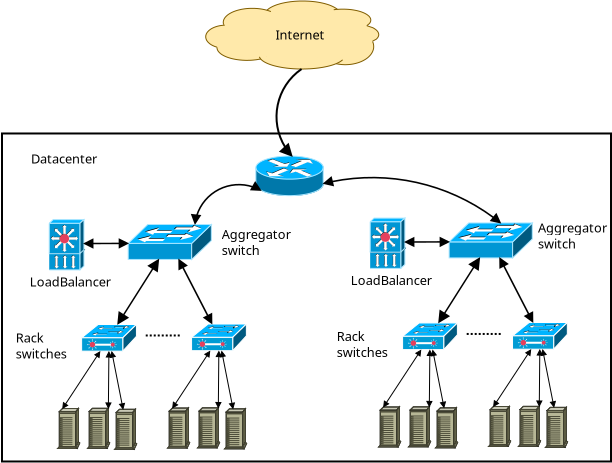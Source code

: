 <?xml version="1.0" encoding="UTF-8"?>
<dia:diagram xmlns:dia="http://www.lysator.liu.se/~alla/dia/">
  <dia:layer name="Background" visible="true" active="true">
    <dia:group>
      <dia:object type="Flowchart - Box" version="0" id="O0">
        <dia:attribute name="obj_pos">
          <dia:point val="11.113,4.123"/>
        </dia:attribute>
        <dia:attribute name="obj_bb">
          <dia:rectangle val="11.063,4.073;41.613,20.573"/>
        </dia:attribute>
        <dia:attribute name="elem_corner">
          <dia:point val="11.113,4.123"/>
        </dia:attribute>
        <dia:attribute name="elem_width">
          <dia:real val="30.45"/>
        </dia:attribute>
        <dia:attribute name="elem_height">
          <dia:real val="16.4"/>
        </dia:attribute>
        <dia:attribute name="show_background">
          <dia:boolean val="true"/>
        </dia:attribute>
        <dia:attribute name="padding">
          <dia:real val="0.5"/>
        </dia:attribute>
        <dia:attribute name="text">
          <dia:composite type="text">
            <dia:attribute name="string">
              <dia:string>##</dia:string>
            </dia:attribute>
            <dia:attribute name="font">
              <dia:font family="sans" style="0" name="Helvetica"/>
            </dia:attribute>
            <dia:attribute name="height">
              <dia:real val="0.8"/>
            </dia:attribute>
            <dia:attribute name="pos">
              <dia:point val="26.338,12.518"/>
            </dia:attribute>
            <dia:attribute name="color">
              <dia:color val="#000000"/>
            </dia:attribute>
            <dia:attribute name="alignment">
              <dia:enum val="1"/>
            </dia:attribute>
          </dia:composite>
        </dia:attribute>
      </dia:object>
      <dia:object type="Cisco - Router" version="1" id="O1">
        <dia:attribute name="obj_pos">
          <dia:point val="23.806,5.25"/>
        </dia:attribute>
        <dia:attribute name="obj_bb">
          <dia:rectangle val="23.806,5.25;27.194,7.25"/>
        </dia:attribute>
        <dia:attribute name="meta">
          <dia:composite type="dict"/>
        </dia:attribute>
        <dia:attribute name="elem_corner">
          <dia:point val="23.806,5.25"/>
        </dia:attribute>
        <dia:attribute name="elem_width">
          <dia:real val="3.387"/>
        </dia:attribute>
        <dia:attribute name="elem_height">
          <dia:real val="2"/>
        </dia:attribute>
        <dia:attribute name="line_width">
          <dia:real val="0.1"/>
        </dia:attribute>
        <dia:attribute name="line_colour">
          <dia:color val="#000000"/>
        </dia:attribute>
        <dia:attribute name="fill_colour">
          <dia:color val="#ffffff"/>
        </dia:attribute>
        <dia:attribute name="show_background">
          <dia:boolean val="true"/>
        </dia:attribute>
        <dia:attribute name="line_style">
          <dia:enum val="0"/>
          <dia:real val="1"/>
        </dia:attribute>
        <dia:attribute name="flip_horizontal">
          <dia:boolean val="false"/>
        </dia:attribute>
        <dia:attribute name="flip_vertical">
          <dia:boolean val="false"/>
        </dia:attribute>
        <dia:attribute name="subscale">
          <dia:real val="1"/>
        </dia:attribute>
      </dia:object>
      <dia:group>
        <dia:object type="Cisco - VIP" version="1" id="O2">
          <dia:attribute name="obj_pos">
            <dia:point val="13.475,8.43"/>
          </dia:attribute>
          <dia:attribute name="obj_bb">
            <dia:rectangle val="13.473,8.429;15.211,10.944"/>
          </dia:attribute>
          <dia:attribute name="meta">
            <dia:composite type="dict"/>
          </dia:attribute>
          <dia:attribute name="elem_corner">
            <dia:point val="13.475,8.43"/>
          </dia:attribute>
          <dia:attribute name="elem_width">
            <dia:real val="1.735"/>
          </dia:attribute>
          <dia:attribute name="elem_height">
            <dia:real val="2.514"/>
          </dia:attribute>
          <dia:attribute name="line_width">
            <dia:real val="0.1"/>
          </dia:attribute>
          <dia:attribute name="line_colour">
            <dia:color val="#000000"/>
          </dia:attribute>
          <dia:attribute name="fill_colour">
            <dia:color val="#ffffff"/>
          </dia:attribute>
          <dia:attribute name="show_background">
            <dia:boolean val="true"/>
          </dia:attribute>
          <dia:attribute name="line_style">
            <dia:enum val="0"/>
            <dia:real val="1"/>
          </dia:attribute>
          <dia:attribute name="flip_horizontal">
            <dia:boolean val="false"/>
          </dia:attribute>
          <dia:attribute name="flip_vertical">
            <dia:boolean val="false"/>
          </dia:attribute>
          <dia:attribute name="subscale">
            <dia:real val="1"/>
          </dia:attribute>
        </dia:object>
        <dia:object type="Cisco - Workgroup switch" version="1" id="O3">
          <dia:attribute name="obj_pos">
            <dia:point val="17.422,8.673"/>
          </dia:attribute>
          <dia:attribute name="obj_bb">
            <dia:rectangle val="17.42,8.672;21.581,10.422"/>
          </dia:attribute>
          <dia:attribute name="meta">
            <dia:composite type="dict"/>
          </dia:attribute>
          <dia:attribute name="elem_corner">
            <dia:point val="17.422,8.673"/>
          </dia:attribute>
          <dia:attribute name="elem_width">
            <dia:real val="4.158"/>
          </dia:attribute>
          <dia:attribute name="elem_height">
            <dia:real val="1.748"/>
          </dia:attribute>
          <dia:attribute name="line_width">
            <dia:real val="0.1"/>
          </dia:attribute>
          <dia:attribute name="line_colour">
            <dia:color val="#000000"/>
          </dia:attribute>
          <dia:attribute name="fill_colour">
            <dia:color val="#ffffff"/>
          </dia:attribute>
          <dia:attribute name="show_background">
            <dia:boolean val="true"/>
          </dia:attribute>
          <dia:attribute name="line_style">
            <dia:enum val="0"/>
            <dia:real val="1"/>
          </dia:attribute>
          <dia:attribute name="flip_horizontal">
            <dia:boolean val="false"/>
          </dia:attribute>
          <dia:attribute name="flip_vertical">
            <dia:boolean val="false"/>
          </dia:attribute>
          <dia:attribute name="subscale">
            <dia:real val="1"/>
          </dia:attribute>
        </dia:object>
        <dia:object type="Cisco - Layer 2 Remote Switch" version="1" id="O4">
          <dia:attribute name="obj_pos">
            <dia:point val="15.094,13.673"/>
          </dia:attribute>
          <dia:attribute name="obj_bb">
            <dia:rectangle val="15.037,13.626;17.884,15.057"/>
          </dia:attribute>
          <dia:attribute name="meta">
            <dia:composite type="dict"/>
          </dia:attribute>
          <dia:attribute name="elem_corner">
            <dia:point val="15.094,13.673"/>
          </dia:attribute>
          <dia:attribute name="elem_width">
            <dia:real val="2.741"/>
          </dia:attribute>
          <dia:attribute name="elem_height">
            <dia:real val="1.333"/>
          </dia:attribute>
          <dia:attribute name="line_width">
            <dia:real val="0.1"/>
          </dia:attribute>
          <dia:attribute name="line_colour">
            <dia:color val="#000000"/>
          </dia:attribute>
          <dia:attribute name="fill_colour">
            <dia:color val="#ffffff"/>
          </dia:attribute>
          <dia:attribute name="show_background">
            <dia:boolean val="true"/>
          </dia:attribute>
          <dia:attribute name="line_style">
            <dia:enum val="0"/>
            <dia:real val="1"/>
          </dia:attribute>
          <dia:attribute name="flip_horizontal">
            <dia:boolean val="false"/>
          </dia:attribute>
          <dia:attribute name="flip_vertical">
            <dia:boolean val="false"/>
          </dia:attribute>
          <dia:attribute name="subscale">
            <dia:real val="1"/>
          </dia:attribute>
        </dia:object>
        <dia:object type="Standard - Line" version="0" id="O5">
          <dia:attribute name="obj_pos">
            <dia:point val="15.207,9.626"/>
          </dia:attribute>
          <dia:attribute name="obj_bb">
            <dia:rectangle val="15.161,9.359;17.468,9.885"/>
          </dia:attribute>
          <dia:attribute name="conn_endpoints">
            <dia:point val="15.207,9.626"/>
            <dia:point val="17.422,9.619"/>
          </dia:attribute>
          <dia:attribute name="numcp">
            <dia:int val="1"/>
          </dia:attribute>
          <dia:attribute name="line_width">
            <dia:real val="0.075"/>
          </dia:attribute>
          <dia:attribute name="start_arrow">
            <dia:enum val="3"/>
          </dia:attribute>
          <dia:attribute name="start_arrow_length">
            <dia:real val="0.4"/>
          </dia:attribute>
          <dia:attribute name="start_arrow_width">
            <dia:real val="0.4"/>
          </dia:attribute>
          <dia:attribute name="end_arrow">
            <dia:enum val="3"/>
          </dia:attribute>
          <dia:attribute name="end_arrow_length">
            <dia:real val="0.4"/>
          </dia:attribute>
          <dia:attribute name="end_arrow_width">
            <dia:real val="0.4"/>
          </dia:attribute>
          <dia:connections>
            <dia:connection handle="0" to="O2" connection="9"/>
            <dia:connection handle="1" to="O3" connection="6"/>
          </dia:connections>
        </dia:object>
        <dia:object type="Standard - Line" version="0" id="O6">
          <dia:attribute name="obj_pos">
            <dia:point val="18.3,14.223"/>
          </dia:attribute>
          <dia:attribute name="obj_bb">
            <dia:rectangle val="18.25,14.173;20.05,14.273"/>
          </dia:attribute>
          <dia:attribute name="conn_endpoints">
            <dia:point val="18.3,14.223"/>
            <dia:point val="20,14.223"/>
          </dia:attribute>
          <dia:attribute name="numcp">
            <dia:int val="1"/>
          </dia:attribute>
          <dia:attribute name="line_style">
            <dia:enum val="4"/>
          </dia:attribute>
        </dia:object>
        <dia:object type="Standard - Line" version="0" id="O7">
          <dia:attribute name="obj_pos">
            <dia:point val="16.899,13.653"/>
          </dia:attribute>
          <dia:attribute name="obj_bb">
            <dia:rectangle val="16.847,10.368;18.999,13.705"/>
          </dia:attribute>
          <dia:attribute name="conn_endpoints">
            <dia:point val="16.899,13.653"/>
            <dia:point val="18.947,10.42"/>
          </dia:attribute>
          <dia:attribute name="numcp">
            <dia:int val="1"/>
          </dia:attribute>
          <dia:attribute name="line_width">
            <dia:real val="0.075"/>
          </dia:attribute>
          <dia:attribute name="start_arrow">
            <dia:enum val="3"/>
          </dia:attribute>
          <dia:attribute name="start_arrow_length">
            <dia:real val="0.5"/>
          </dia:attribute>
          <dia:attribute name="start_arrow_width">
            <dia:real val="0.5"/>
          </dia:attribute>
          <dia:attribute name="end_arrow">
            <dia:enum val="3"/>
          </dia:attribute>
          <dia:attribute name="end_arrow_length">
            <dia:real val="0.5"/>
          </dia:attribute>
          <dia:attribute name="end_arrow_width">
            <dia:real val="0.5"/>
          </dia:attribute>
          <dia:connections>
            <dia:connection handle="0" to="O4" connection="10"/>
            <dia:connection handle="1" to="O3" connection="10"/>
          </dia:connections>
        </dia:object>
        <dia:object type="Standard - Text" version="1" id="O8">
          <dia:attribute name="obj_pos">
            <dia:point val="12.5,11.773"/>
          </dia:attribute>
          <dia:attribute name="obj_bb">
            <dia:rectangle val="12.5,11.178;16.858,11.923"/>
          </dia:attribute>
          <dia:attribute name="text">
            <dia:composite type="text">
              <dia:attribute name="string">
                <dia:string>#LoadBalancer#</dia:string>
              </dia:attribute>
              <dia:attribute name="font">
                <dia:font family="sans" style="0" name="Helvetica"/>
              </dia:attribute>
              <dia:attribute name="height">
                <dia:real val="0.8"/>
              </dia:attribute>
              <dia:attribute name="pos">
                <dia:point val="12.5,11.773"/>
              </dia:attribute>
              <dia:attribute name="color">
                <dia:color val="#000000"/>
              </dia:attribute>
              <dia:attribute name="alignment">
                <dia:enum val="0"/>
              </dia:attribute>
            </dia:composite>
          </dia:attribute>
          <dia:attribute name="valign">
            <dia:enum val="3"/>
          </dia:attribute>
        </dia:object>
        <dia:object type="Standard - Text" version="1" id="O9">
          <dia:attribute name="obj_pos">
            <dia:point val="11.8,14.573"/>
          </dia:attribute>
          <dia:attribute name="obj_bb">
            <dia:rectangle val="11.8,13.978;14.568,15.523"/>
          </dia:attribute>
          <dia:attribute name="text">
            <dia:composite type="text">
              <dia:attribute name="string">
                <dia:string>#Rack 
switches#</dia:string>
              </dia:attribute>
              <dia:attribute name="font">
                <dia:font family="sans" style="0" name="Helvetica"/>
              </dia:attribute>
              <dia:attribute name="height">
                <dia:real val="0.8"/>
              </dia:attribute>
              <dia:attribute name="pos">
                <dia:point val="11.8,14.573"/>
              </dia:attribute>
              <dia:attribute name="color">
                <dia:color val="#000000"/>
              </dia:attribute>
              <dia:attribute name="alignment">
                <dia:enum val="0"/>
              </dia:attribute>
            </dia:composite>
          </dia:attribute>
          <dia:attribute name="valign">
            <dia:enum val="3"/>
          </dia:attribute>
        </dia:object>
        <dia:object type="Cisco - IBM Tower" version="1" id="O10">
          <dia:attribute name="obj_pos">
            <dia:point val="13.9,17.873"/>
          </dia:attribute>
          <dia:attribute name="obj_bb">
            <dia:rectangle val="13.888,17.111;15.82,20.873"/>
          </dia:attribute>
          <dia:attribute name="meta">
            <dia:composite type="dict"/>
          </dia:attribute>
          <dia:attribute name="elem_corner">
            <dia:point val="13.9,17.873"/>
          </dia:attribute>
          <dia:attribute name="elem_width">
            <dia:real val="1.1"/>
          </dia:attribute>
          <dia:attribute name="elem_height">
            <dia:real val="2"/>
          </dia:attribute>
          <dia:attribute name="line_width">
            <dia:real val="0.1"/>
          </dia:attribute>
          <dia:attribute name="line_colour">
            <dia:color val="#000000"/>
          </dia:attribute>
          <dia:attribute name="fill_colour">
            <dia:color val="#ffffff"/>
          </dia:attribute>
          <dia:attribute name="show_background">
            <dia:boolean val="true"/>
          </dia:attribute>
          <dia:attribute name="line_style">
            <dia:enum val="0"/>
            <dia:real val="1"/>
          </dia:attribute>
          <dia:attribute name="flip_horizontal">
            <dia:boolean val="false"/>
          </dia:attribute>
          <dia:attribute name="flip_vertical">
            <dia:boolean val="false"/>
          </dia:attribute>
          <dia:attribute name="subscale">
            <dia:real val="1"/>
          </dia:attribute>
        </dia:object>
        <dia:object type="Cisco - IBM Tower" version="1" id="O11">
          <dia:attribute name="obj_pos">
            <dia:point val="15.397,17.864"/>
          </dia:attribute>
          <dia:attribute name="obj_bb">
            <dia:rectangle val="15.385,17.103;17.317,20.864"/>
          </dia:attribute>
          <dia:attribute name="meta">
            <dia:composite type="dict"/>
          </dia:attribute>
          <dia:attribute name="elem_corner">
            <dia:point val="15.397,17.864"/>
          </dia:attribute>
          <dia:attribute name="elem_width">
            <dia:real val="1.1"/>
          </dia:attribute>
          <dia:attribute name="elem_height">
            <dia:real val="2"/>
          </dia:attribute>
          <dia:attribute name="line_width">
            <dia:real val="0.1"/>
          </dia:attribute>
          <dia:attribute name="line_colour">
            <dia:color val="#000000"/>
          </dia:attribute>
          <dia:attribute name="fill_colour">
            <dia:color val="#ffffff"/>
          </dia:attribute>
          <dia:attribute name="show_background">
            <dia:boolean val="true"/>
          </dia:attribute>
          <dia:attribute name="line_style">
            <dia:enum val="0"/>
            <dia:real val="1"/>
          </dia:attribute>
          <dia:attribute name="flip_horizontal">
            <dia:boolean val="false"/>
          </dia:attribute>
          <dia:attribute name="flip_vertical">
            <dia:boolean val="false"/>
          </dia:attribute>
          <dia:attribute name="subscale">
            <dia:real val="1"/>
          </dia:attribute>
        </dia:object>
        <dia:object type="Cisco - IBM Tower" version="1" id="O12">
          <dia:attribute name="obj_pos">
            <dia:point val="16.747,17.915"/>
          </dia:attribute>
          <dia:attribute name="obj_bb">
            <dia:rectangle val="16.735,17.153;18.668,20.915"/>
          </dia:attribute>
          <dia:attribute name="meta">
            <dia:composite type="dict"/>
          </dia:attribute>
          <dia:attribute name="elem_corner">
            <dia:point val="16.747,17.915"/>
          </dia:attribute>
          <dia:attribute name="elem_width">
            <dia:real val="1.1"/>
          </dia:attribute>
          <dia:attribute name="elem_height">
            <dia:real val="2"/>
          </dia:attribute>
          <dia:attribute name="line_width">
            <dia:real val="0.1"/>
          </dia:attribute>
          <dia:attribute name="line_colour">
            <dia:color val="#000000"/>
          </dia:attribute>
          <dia:attribute name="fill_colour">
            <dia:color val="#ffffff"/>
          </dia:attribute>
          <dia:attribute name="show_background">
            <dia:boolean val="true"/>
          </dia:attribute>
          <dia:attribute name="line_style">
            <dia:enum val="0"/>
            <dia:real val="1"/>
          </dia:attribute>
          <dia:attribute name="flip_horizontal">
            <dia:boolean val="false"/>
          </dia:attribute>
          <dia:attribute name="flip_vertical">
            <dia:boolean val="false"/>
          </dia:attribute>
          <dia:attribute name="subscale">
            <dia:real val="1"/>
          </dia:attribute>
        </dia:object>
        <dia:object type="Standard - Line" version="0" id="O13">
          <dia:attribute name="obj_pos">
            <dia:point val="14.139,17.879"/>
          </dia:attribute>
          <dia:attribute name="obj_bb">
            <dia:rectangle val="14.104,14.991;16.048,17.913"/>
          </dia:attribute>
          <dia:attribute name="conn_endpoints">
            <dia:point val="14.139,17.879"/>
            <dia:point val="16.013,15.026"/>
          </dia:attribute>
          <dia:attribute name="numcp">
            <dia:int val="1"/>
          </dia:attribute>
          <dia:attribute name="line_width">
            <dia:real val="0.05"/>
          </dia:attribute>
          <dia:attribute name="start_arrow">
            <dia:enum val="3"/>
          </dia:attribute>
          <dia:attribute name="start_arrow_length">
            <dia:real val="0.25"/>
          </dia:attribute>
          <dia:attribute name="start_arrow_width">
            <dia:real val="0.25"/>
          </dia:attribute>
          <dia:attribute name="end_arrow">
            <dia:enum val="3"/>
          </dia:attribute>
          <dia:attribute name="end_arrow_length">
            <dia:real val="0.25"/>
          </dia:attribute>
          <dia:attribute name="end_arrow_width">
            <dia:real val="0.25"/>
          </dia:attribute>
          <dia:connections>
            <dia:connection handle="0" to="O10" connection="0"/>
            <dia:connection handle="1" to="O4" connection="10"/>
          </dia:connections>
        </dia:object>
        <dia:object type="Standard - Line" version="0" id="O14">
          <dia:attribute name="obj_pos">
            <dia:point val="16.458,15.026"/>
          </dia:attribute>
          <dia:attribute name="obj_bb">
            <dia:rectangle val="16.269,14.995;16.621,17.901"/>
          </dia:attribute>
          <dia:attribute name="conn_endpoints">
            <dia:point val="16.458,15.026"/>
            <dia:point val="16.432,17.87"/>
          </dia:attribute>
          <dia:attribute name="numcp">
            <dia:int val="1"/>
          </dia:attribute>
          <dia:attribute name="line_width">
            <dia:real val="0.05"/>
          </dia:attribute>
          <dia:attribute name="start_arrow">
            <dia:enum val="3"/>
          </dia:attribute>
          <dia:attribute name="start_arrow_length">
            <dia:real val="0.25"/>
          </dia:attribute>
          <dia:attribute name="start_arrow_width">
            <dia:real val="0.25"/>
          </dia:attribute>
          <dia:attribute name="end_arrow">
            <dia:enum val="3"/>
          </dia:attribute>
          <dia:attribute name="end_arrow_length">
            <dia:real val="0.25"/>
          </dia:attribute>
          <dia:attribute name="end_arrow_width">
            <dia:real val="0.25"/>
          </dia:attribute>
          <dia:connections>
            <dia:connection handle="0" to="O4" connection="10"/>
            <dia:connection handle="1" to="O11" connection="2"/>
          </dia:connections>
        </dia:object>
        <dia:object type="Standard - Line" version="0" id="O15">
          <dia:attribute name="obj_pos">
            <dia:point val="16.599,15.026"/>
          </dia:attribute>
          <dia:attribute name="obj_bb">
            <dia:rectangle val="16.495,14.996;17.271,17.94"/>
          </dia:attribute>
          <dia:attribute name="conn_endpoints">
            <dia:point val="16.599,15.026"/>
            <dia:point val="17.167,17.909"/>
          </dia:attribute>
          <dia:attribute name="numcp">
            <dia:int val="1"/>
          </dia:attribute>
          <dia:attribute name="line_width">
            <dia:real val="0.05"/>
          </dia:attribute>
          <dia:attribute name="start_arrow">
            <dia:enum val="3"/>
          </dia:attribute>
          <dia:attribute name="start_arrow_length">
            <dia:real val="0.25"/>
          </dia:attribute>
          <dia:attribute name="start_arrow_width">
            <dia:real val="0.25"/>
          </dia:attribute>
          <dia:attribute name="end_arrow">
            <dia:enum val="3"/>
          </dia:attribute>
          <dia:attribute name="end_arrow_length">
            <dia:real val="0.25"/>
          </dia:attribute>
          <dia:attribute name="end_arrow_width">
            <dia:real val="0.25"/>
          </dia:attribute>
          <dia:connections>
            <dia:connection handle="0" to="O4" connection="10"/>
            <dia:connection handle="1" to="O12" connection="7"/>
          </dia:connections>
        </dia:object>
        <dia:object type="Cisco - Layer 2 Remote Switch" version="1" id="O16">
          <dia:attribute name="obj_pos">
            <dia:point val="20.591,13.65"/>
          </dia:attribute>
          <dia:attribute name="obj_bb">
            <dia:rectangle val="20.535,13.603;23.381,15.035"/>
          </dia:attribute>
          <dia:attribute name="meta">
            <dia:composite type="dict"/>
          </dia:attribute>
          <dia:attribute name="elem_corner">
            <dia:point val="20.591,13.65"/>
          </dia:attribute>
          <dia:attribute name="elem_width">
            <dia:real val="2.741"/>
          </dia:attribute>
          <dia:attribute name="elem_height">
            <dia:real val="1.333"/>
          </dia:attribute>
          <dia:attribute name="line_width">
            <dia:real val="0.1"/>
          </dia:attribute>
          <dia:attribute name="line_colour">
            <dia:color val="#000000"/>
          </dia:attribute>
          <dia:attribute name="fill_colour">
            <dia:color val="#ffffff"/>
          </dia:attribute>
          <dia:attribute name="show_background">
            <dia:boolean val="true"/>
          </dia:attribute>
          <dia:attribute name="line_style">
            <dia:enum val="0"/>
            <dia:real val="1"/>
          </dia:attribute>
          <dia:attribute name="flip_horizontal">
            <dia:boolean val="false"/>
          </dia:attribute>
          <dia:attribute name="flip_vertical">
            <dia:boolean val="false"/>
          </dia:attribute>
          <dia:attribute name="subscale">
            <dia:real val="1"/>
          </dia:attribute>
        </dia:object>
        <dia:object type="Cisco - IBM Tower" version="1" id="O17">
          <dia:attribute name="obj_pos">
            <dia:point val="19.397,17.85"/>
          </dia:attribute>
          <dia:attribute name="obj_bb">
            <dia:rectangle val="19.385,17.089;21.317,20.85"/>
          </dia:attribute>
          <dia:attribute name="meta">
            <dia:composite type="dict"/>
          </dia:attribute>
          <dia:attribute name="elem_corner">
            <dia:point val="19.397,17.85"/>
          </dia:attribute>
          <dia:attribute name="elem_width">
            <dia:real val="1.1"/>
          </dia:attribute>
          <dia:attribute name="elem_height">
            <dia:real val="2"/>
          </dia:attribute>
          <dia:attribute name="line_width">
            <dia:real val="0.1"/>
          </dia:attribute>
          <dia:attribute name="line_colour">
            <dia:color val="#000000"/>
          </dia:attribute>
          <dia:attribute name="fill_colour">
            <dia:color val="#ffffff"/>
          </dia:attribute>
          <dia:attribute name="show_background">
            <dia:boolean val="true"/>
          </dia:attribute>
          <dia:attribute name="line_style">
            <dia:enum val="0"/>
            <dia:real val="1"/>
          </dia:attribute>
          <dia:attribute name="flip_horizontal">
            <dia:boolean val="false"/>
          </dia:attribute>
          <dia:attribute name="flip_vertical">
            <dia:boolean val="false"/>
          </dia:attribute>
          <dia:attribute name="subscale">
            <dia:real val="1"/>
          </dia:attribute>
        </dia:object>
        <dia:object type="Cisco - IBM Tower" version="1" id="O18">
          <dia:attribute name="obj_pos">
            <dia:point val="20.894,17.842"/>
          </dia:attribute>
          <dia:attribute name="obj_bb">
            <dia:rectangle val="20.882,17.08;22.815,20.842"/>
          </dia:attribute>
          <dia:attribute name="meta">
            <dia:composite type="dict"/>
          </dia:attribute>
          <dia:attribute name="elem_corner">
            <dia:point val="20.894,17.842"/>
          </dia:attribute>
          <dia:attribute name="elem_width">
            <dia:real val="1.1"/>
          </dia:attribute>
          <dia:attribute name="elem_height">
            <dia:real val="2"/>
          </dia:attribute>
          <dia:attribute name="line_width">
            <dia:real val="0.1"/>
          </dia:attribute>
          <dia:attribute name="line_colour">
            <dia:color val="#000000"/>
          </dia:attribute>
          <dia:attribute name="fill_colour">
            <dia:color val="#ffffff"/>
          </dia:attribute>
          <dia:attribute name="show_background">
            <dia:boolean val="true"/>
          </dia:attribute>
          <dia:attribute name="line_style">
            <dia:enum val="0"/>
            <dia:real val="1"/>
          </dia:attribute>
          <dia:attribute name="flip_horizontal">
            <dia:boolean val="false"/>
          </dia:attribute>
          <dia:attribute name="flip_vertical">
            <dia:boolean val="false"/>
          </dia:attribute>
          <dia:attribute name="subscale">
            <dia:real val="1"/>
          </dia:attribute>
        </dia:object>
        <dia:object type="Cisco - IBM Tower" version="1" id="O19">
          <dia:attribute name="obj_pos">
            <dia:point val="22.244,17.892"/>
          </dia:attribute>
          <dia:attribute name="obj_bb">
            <dia:rectangle val="22.232,17.13;24.165,20.892"/>
          </dia:attribute>
          <dia:attribute name="meta">
            <dia:composite type="dict"/>
          </dia:attribute>
          <dia:attribute name="elem_corner">
            <dia:point val="22.244,17.892"/>
          </dia:attribute>
          <dia:attribute name="elem_width">
            <dia:real val="1.1"/>
          </dia:attribute>
          <dia:attribute name="elem_height">
            <dia:real val="2"/>
          </dia:attribute>
          <dia:attribute name="line_width">
            <dia:real val="0.1"/>
          </dia:attribute>
          <dia:attribute name="line_colour">
            <dia:color val="#000000"/>
          </dia:attribute>
          <dia:attribute name="fill_colour">
            <dia:color val="#ffffff"/>
          </dia:attribute>
          <dia:attribute name="show_background">
            <dia:boolean val="true"/>
          </dia:attribute>
          <dia:attribute name="line_style">
            <dia:enum val="0"/>
            <dia:real val="1"/>
          </dia:attribute>
          <dia:attribute name="flip_horizontal">
            <dia:boolean val="false"/>
          </dia:attribute>
          <dia:attribute name="flip_vertical">
            <dia:boolean val="false"/>
          </dia:attribute>
          <dia:attribute name="subscale">
            <dia:real val="1"/>
          </dia:attribute>
        </dia:object>
        <dia:object type="Standard - Line" version="0" id="O20">
          <dia:attribute name="obj_pos">
            <dia:point val="19.636,17.856"/>
          </dia:attribute>
          <dia:attribute name="obj_bb">
            <dia:rectangle val="19.602,14.969;21.545,17.891"/>
          </dia:attribute>
          <dia:attribute name="conn_endpoints">
            <dia:point val="19.636,17.856"/>
            <dia:point val="21.511,15.003"/>
          </dia:attribute>
          <dia:attribute name="numcp">
            <dia:int val="1"/>
          </dia:attribute>
          <dia:attribute name="line_width">
            <dia:real val="0.05"/>
          </dia:attribute>
          <dia:attribute name="start_arrow">
            <dia:enum val="3"/>
          </dia:attribute>
          <dia:attribute name="start_arrow_length">
            <dia:real val="0.25"/>
          </dia:attribute>
          <dia:attribute name="start_arrow_width">
            <dia:real val="0.25"/>
          </dia:attribute>
          <dia:attribute name="end_arrow">
            <dia:enum val="3"/>
          </dia:attribute>
          <dia:attribute name="end_arrow_length">
            <dia:real val="0.25"/>
          </dia:attribute>
          <dia:attribute name="end_arrow_width">
            <dia:real val="0.25"/>
          </dia:attribute>
          <dia:connections>
            <dia:connection handle="0" to="O17" connection="0"/>
            <dia:connection handle="1" to="O16" connection="10"/>
          </dia:connections>
        </dia:object>
        <dia:object type="Standard - Line" version="0" id="O21">
          <dia:attribute name="obj_pos">
            <dia:point val="21.955,15.004"/>
          </dia:attribute>
          <dia:attribute name="obj_bb">
            <dia:rectangle val="21.766,14.973;22.118,17.878"/>
          </dia:attribute>
          <dia:attribute name="conn_endpoints">
            <dia:point val="21.955,15.004"/>
            <dia:point val="21.929,17.848"/>
          </dia:attribute>
          <dia:attribute name="numcp">
            <dia:int val="1"/>
          </dia:attribute>
          <dia:attribute name="line_width">
            <dia:real val="0.05"/>
          </dia:attribute>
          <dia:attribute name="start_arrow">
            <dia:enum val="3"/>
          </dia:attribute>
          <dia:attribute name="start_arrow_length">
            <dia:real val="0.25"/>
          </dia:attribute>
          <dia:attribute name="start_arrow_width">
            <dia:real val="0.25"/>
          </dia:attribute>
          <dia:attribute name="end_arrow">
            <dia:enum val="3"/>
          </dia:attribute>
          <dia:attribute name="end_arrow_length">
            <dia:real val="0.25"/>
          </dia:attribute>
          <dia:attribute name="end_arrow_width">
            <dia:real val="0.25"/>
          </dia:attribute>
          <dia:connections>
            <dia:connection handle="0" to="O16" connection="10"/>
            <dia:connection handle="1" to="O18" connection="2"/>
          </dia:connections>
        </dia:object>
        <dia:object type="Standard - Line" version="0" id="O22">
          <dia:attribute name="obj_pos">
            <dia:point val="22.097,15.004"/>
          </dia:attribute>
          <dia:attribute name="obj_bb">
            <dia:rectangle val="21.992,14.973;22.769,17.917"/>
          </dia:attribute>
          <dia:attribute name="conn_endpoints">
            <dia:point val="22.097,15.004"/>
            <dia:point val="22.664,17.887"/>
          </dia:attribute>
          <dia:attribute name="numcp">
            <dia:int val="1"/>
          </dia:attribute>
          <dia:attribute name="line_width">
            <dia:real val="0.05"/>
          </dia:attribute>
          <dia:attribute name="start_arrow">
            <dia:enum val="3"/>
          </dia:attribute>
          <dia:attribute name="start_arrow_length">
            <dia:real val="0.25"/>
          </dia:attribute>
          <dia:attribute name="start_arrow_width">
            <dia:real val="0.25"/>
          </dia:attribute>
          <dia:attribute name="end_arrow">
            <dia:enum val="3"/>
          </dia:attribute>
          <dia:attribute name="end_arrow_length">
            <dia:real val="0.25"/>
          </dia:attribute>
          <dia:attribute name="end_arrow_width">
            <dia:real val="0.25"/>
          </dia:attribute>
          <dia:connections>
            <dia:connection handle="0" to="O16" connection="10"/>
            <dia:connection handle="1" to="O19" connection="7"/>
          </dia:connections>
        </dia:object>
        <dia:object type="Standard - Line" version="0" id="O23">
          <dia:attribute name="obj_pos">
            <dia:point val="19.952,10.422"/>
          </dia:attribute>
          <dia:attribute name="obj_bb">
            <dia:rectangle val="19.898,10.368;21.662,13.685"/>
          </dia:attribute>
          <dia:attribute name="conn_endpoints">
            <dia:point val="19.952,10.422"/>
            <dia:point val="21.608,13.631"/>
          </dia:attribute>
          <dia:attribute name="numcp">
            <dia:int val="1"/>
          </dia:attribute>
          <dia:attribute name="line_width">
            <dia:real val="0.08"/>
          </dia:attribute>
          <dia:attribute name="start_arrow">
            <dia:enum val="3"/>
          </dia:attribute>
          <dia:attribute name="start_arrow_length">
            <dia:real val="0.4"/>
          </dia:attribute>
          <dia:attribute name="start_arrow_width">
            <dia:real val="0.4"/>
          </dia:attribute>
          <dia:attribute name="end_arrow">
            <dia:enum val="3"/>
          </dia:attribute>
          <dia:attribute name="end_arrow_length">
            <dia:real val="0.4"/>
          </dia:attribute>
          <dia:attribute name="end_arrow_width">
            <dia:real val="0.4"/>
          </dia:attribute>
          <dia:connections>
            <dia:connection handle="0" to="O3" connection="10"/>
            <dia:connection handle="1" to="O16" connection="10"/>
          </dia:connections>
        </dia:object>
      </dia:group>
      <dia:group>
        <dia:object type="Cisco - VIP" version="1" id="O24">
          <dia:attribute name="obj_pos">
            <dia:point val="29.522,8.354"/>
          </dia:attribute>
          <dia:attribute name="obj_bb">
            <dia:rectangle val="29.521,8.353;31.259,10.868"/>
          </dia:attribute>
          <dia:attribute name="meta">
            <dia:composite type="dict"/>
          </dia:attribute>
          <dia:attribute name="elem_corner">
            <dia:point val="29.522,8.354"/>
          </dia:attribute>
          <dia:attribute name="elem_width">
            <dia:real val="1.735"/>
          </dia:attribute>
          <dia:attribute name="elem_height">
            <dia:real val="2.514"/>
          </dia:attribute>
          <dia:attribute name="line_width">
            <dia:real val="0.1"/>
          </dia:attribute>
          <dia:attribute name="line_colour">
            <dia:color val="#000000"/>
          </dia:attribute>
          <dia:attribute name="fill_colour">
            <dia:color val="#ffffff"/>
          </dia:attribute>
          <dia:attribute name="show_background">
            <dia:boolean val="true"/>
          </dia:attribute>
          <dia:attribute name="line_style">
            <dia:enum val="0"/>
            <dia:real val="1"/>
          </dia:attribute>
          <dia:attribute name="flip_horizontal">
            <dia:boolean val="false"/>
          </dia:attribute>
          <dia:attribute name="flip_vertical">
            <dia:boolean val="false"/>
          </dia:attribute>
          <dia:attribute name="subscale">
            <dia:real val="1"/>
          </dia:attribute>
        </dia:object>
        <dia:object type="Cisco - Workgroup switch" version="1" id="O25">
          <dia:attribute name="obj_pos">
            <dia:point val="33.469,8.597"/>
          </dia:attribute>
          <dia:attribute name="obj_bb">
            <dia:rectangle val="33.468,8.596;37.629,10.347"/>
          </dia:attribute>
          <dia:attribute name="meta">
            <dia:composite type="dict"/>
          </dia:attribute>
          <dia:attribute name="elem_corner">
            <dia:point val="33.469,8.597"/>
          </dia:attribute>
          <dia:attribute name="elem_width">
            <dia:real val="4.158"/>
          </dia:attribute>
          <dia:attribute name="elem_height">
            <dia:real val="1.748"/>
          </dia:attribute>
          <dia:attribute name="line_width">
            <dia:real val="0.1"/>
          </dia:attribute>
          <dia:attribute name="line_colour">
            <dia:color val="#000000"/>
          </dia:attribute>
          <dia:attribute name="fill_colour">
            <dia:color val="#ffffff"/>
          </dia:attribute>
          <dia:attribute name="show_background">
            <dia:boolean val="true"/>
          </dia:attribute>
          <dia:attribute name="line_style">
            <dia:enum val="0"/>
            <dia:real val="1"/>
          </dia:attribute>
          <dia:attribute name="flip_horizontal">
            <dia:boolean val="false"/>
          </dia:attribute>
          <dia:attribute name="flip_vertical">
            <dia:boolean val="false"/>
          </dia:attribute>
          <dia:attribute name="subscale">
            <dia:real val="1"/>
          </dia:attribute>
        </dia:object>
        <dia:object type="Cisco - Layer 2 Remote Switch" version="1" id="O26">
          <dia:attribute name="obj_pos">
            <dia:point val="31.142,13.597"/>
          </dia:attribute>
          <dia:attribute name="obj_bb">
            <dia:rectangle val="31.085,13.55;33.932,14.982"/>
          </dia:attribute>
          <dia:attribute name="meta">
            <dia:composite type="dict"/>
          </dia:attribute>
          <dia:attribute name="elem_corner">
            <dia:point val="31.142,13.597"/>
          </dia:attribute>
          <dia:attribute name="elem_width">
            <dia:real val="2.741"/>
          </dia:attribute>
          <dia:attribute name="elem_height">
            <dia:real val="1.333"/>
          </dia:attribute>
          <dia:attribute name="line_width">
            <dia:real val="0.1"/>
          </dia:attribute>
          <dia:attribute name="line_colour">
            <dia:color val="#000000"/>
          </dia:attribute>
          <dia:attribute name="fill_colour">
            <dia:color val="#ffffff"/>
          </dia:attribute>
          <dia:attribute name="show_background">
            <dia:boolean val="true"/>
          </dia:attribute>
          <dia:attribute name="line_style">
            <dia:enum val="0"/>
            <dia:real val="1"/>
          </dia:attribute>
          <dia:attribute name="flip_horizontal">
            <dia:boolean val="false"/>
          </dia:attribute>
          <dia:attribute name="flip_vertical">
            <dia:boolean val="false"/>
          </dia:attribute>
          <dia:attribute name="subscale">
            <dia:real val="1"/>
          </dia:attribute>
        </dia:object>
        <dia:object type="Standard - Line" version="0" id="O27">
          <dia:attribute name="obj_pos">
            <dia:point val="31.255,9.55"/>
          </dia:attribute>
          <dia:attribute name="obj_bb">
            <dia:rectangle val="31.208,9.284;33.515,9.809"/>
          </dia:attribute>
          <dia:attribute name="conn_endpoints">
            <dia:point val="31.255,9.55"/>
            <dia:point val="33.469,9.543"/>
          </dia:attribute>
          <dia:attribute name="numcp">
            <dia:int val="1"/>
          </dia:attribute>
          <dia:attribute name="line_width">
            <dia:real val="0.075"/>
          </dia:attribute>
          <dia:attribute name="start_arrow">
            <dia:enum val="3"/>
          </dia:attribute>
          <dia:attribute name="start_arrow_length">
            <dia:real val="0.4"/>
          </dia:attribute>
          <dia:attribute name="start_arrow_width">
            <dia:real val="0.4"/>
          </dia:attribute>
          <dia:attribute name="end_arrow">
            <dia:enum val="3"/>
          </dia:attribute>
          <dia:attribute name="end_arrow_length">
            <dia:real val="0.4"/>
          </dia:attribute>
          <dia:attribute name="end_arrow_width">
            <dia:real val="0.4"/>
          </dia:attribute>
          <dia:connections>
            <dia:connection handle="0" to="O24" connection="9"/>
            <dia:connection handle="1" to="O25" connection="6"/>
          </dia:connections>
        </dia:object>
        <dia:object type="Standard - Line" version="0" id="O28">
          <dia:attribute name="obj_pos">
            <dia:point val="34.348,14.147"/>
          </dia:attribute>
          <dia:attribute name="obj_bb">
            <dia:rectangle val="34.298,14.097;36.098,14.197"/>
          </dia:attribute>
          <dia:attribute name="conn_endpoints">
            <dia:point val="34.348,14.147"/>
            <dia:point val="36.048,14.147"/>
          </dia:attribute>
          <dia:attribute name="numcp">
            <dia:int val="1"/>
          </dia:attribute>
          <dia:attribute name="line_style">
            <dia:enum val="4"/>
          </dia:attribute>
        </dia:object>
        <dia:object type="Standard - Line" version="0" id="O29">
          <dia:attribute name="obj_pos">
            <dia:point val="32.947,13.578"/>
          </dia:attribute>
          <dia:attribute name="obj_bb">
            <dia:rectangle val="32.895,10.293;35.047,13.629"/>
          </dia:attribute>
          <dia:attribute name="conn_endpoints">
            <dia:point val="32.947,13.578"/>
            <dia:point val="34.995,10.344"/>
          </dia:attribute>
          <dia:attribute name="numcp">
            <dia:int val="1"/>
          </dia:attribute>
          <dia:attribute name="line_width">
            <dia:real val="0.075"/>
          </dia:attribute>
          <dia:attribute name="start_arrow">
            <dia:enum val="3"/>
          </dia:attribute>
          <dia:attribute name="start_arrow_length">
            <dia:real val="0.5"/>
          </dia:attribute>
          <dia:attribute name="start_arrow_width">
            <dia:real val="0.5"/>
          </dia:attribute>
          <dia:attribute name="end_arrow">
            <dia:enum val="3"/>
          </dia:attribute>
          <dia:attribute name="end_arrow_length">
            <dia:real val="0.5"/>
          </dia:attribute>
          <dia:attribute name="end_arrow_width">
            <dia:real val="0.5"/>
          </dia:attribute>
          <dia:connections>
            <dia:connection handle="0" to="O26" connection="10"/>
            <dia:connection handle="1" to="O25" connection="10"/>
          </dia:connections>
        </dia:object>
        <dia:object type="Standard - Text" version="1" id="O30">
          <dia:attribute name="obj_pos">
            <dia:point val="28.548,11.697"/>
          </dia:attribute>
          <dia:attribute name="obj_bb">
            <dia:rectangle val="28.548,11.102;32.905,11.847"/>
          </dia:attribute>
          <dia:attribute name="text">
            <dia:composite type="text">
              <dia:attribute name="string">
                <dia:string>#LoadBalancer#</dia:string>
              </dia:attribute>
              <dia:attribute name="font">
                <dia:font family="sans" style="0" name="Helvetica"/>
              </dia:attribute>
              <dia:attribute name="height">
                <dia:real val="0.8"/>
              </dia:attribute>
              <dia:attribute name="pos">
                <dia:point val="28.548,11.697"/>
              </dia:attribute>
              <dia:attribute name="color">
                <dia:color val="#000000"/>
              </dia:attribute>
              <dia:attribute name="alignment">
                <dia:enum val="0"/>
              </dia:attribute>
            </dia:composite>
          </dia:attribute>
          <dia:attribute name="valign">
            <dia:enum val="3"/>
          </dia:attribute>
        </dia:object>
        <dia:object type="Standard - Text" version="1" id="O31">
          <dia:attribute name="obj_pos">
            <dia:point val="27.848,14.497"/>
          </dia:attribute>
          <dia:attribute name="obj_bb">
            <dia:rectangle val="27.848,13.902;30.615,15.447"/>
          </dia:attribute>
          <dia:attribute name="text">
            <dia:composite type="text">
              <dia:attribute name="string">
                <dia:string>#Rack 
switches#</dia:string>
              </dia:attribute>
              <dia:attribute name="font">
                <dia:font family="sans" style="0" name="Helvetica"/>
              </dia:attribute>
              <dia:attribute name="height">
                <dia:real val="0.8"/>
              </dia:attribute>
              <dia:attribute name="pos">
                <dia:point val="27.848,14.497"/>
              </dia:attribute>
              <dia:attribute name="color">
                <dia:color val="#000000"/>
              </dia:attribute>
              <dia:attribute name="alignment">
                <dia:enum val="0"/>
              </dia:attribute>
            </dia:composite>
          </dia:attribute>
          <dia:attribute name="valign">
            <dia:enum val="3"/>
          </dia:attribute>
        </dia:object>
        <dia:object type="Cisco - IBM Tower" version="1" id="O32">
          <dia:attribute name="obj_pos">
            <dia:point val="29.947,17.797"/>
          </dia:attribute>
          <dia:attribute name="obj_bb">
            <dia:rectangle val="29.935,17.036;31.868,20.797"/>
          </dia:attribute>
          <dia:attribute name="meta">
            <dia:composite type="dict"/>
          </dia:attribute>
          <dia:attribute name="elem_corner">
            <dia:point val="29.947,17.797"/>
          </dia:attribute>
          <dia:attribute name="elem_width">
            <dia:real val="1.1"/>
          </dia:attribute>
          <dia:attribute name="elem_height">
            <dia:real val="2"/>
          </dia:attribute>
          <dia:attribute name="line_width">
            <dia:real val="0.1"/>
          </dia:attribute>
          <dia:attribute name="line_colour">
            <dia:color val="#000000"/>
          </dia:attribute>
          <dia:attribute name="fill_colour">
            <dia:color val="#ffffff"/>
          </dia:attribute>
          <dia:attribute name="show_background">
            <dia:boolean val="true"/>
          </dia:attribute>
          <dia:attribute name="line_style">
            <dia:enum val="0"/>
            <dia:real val="1"/>
          </dia:attribute>
          <dia:attribute name="flip_horizontal">
            <dia:boolean val="false"/>
          </dia:attribute>
          <dia:attribute name="flip_vertical">
            <dia:boolean val="false"/>
          </dia:attribute>
          <dia:attribute name="subscale">
            <dia:real val="1"/>
          </dia:attribute>
        </dia:object>
        <dia:object type="Cisco - IBM Tower" version="1" id="O33">
          <dia:attribute name="obj_pos">
            <dia:point val="31.445,17.789"/>
          </dia:attribute>
          <dia:attribute name="obj_bb">
            <dia:rectangle val="31.433,17.027;33.365,20.789"/>
          </dia:attribute>
          <dia:attribute name="meta">
            <dia:composite type="dict"/>
          </dia:attribute>
          <dia:attribute name="elem_corner">
            <dia:point val="31.445,17.789"/>
          </dia:attribute>
          <dia:attribute name="elem_width">
            <dia:real val="1.1"/>
          </dia:attribute>
          <dia:attribute name="elem_height">
            <dia:real val="2"/>
          </dia:attribute>
          <dia:attribute name="line_width">
            <dia:real val="0.1"/>
          </dia:attribute>
          <dia:attribute name="line_colour">
            <dia:color val="#000000"/>
          </dia:attribute>
          <dia:attribute name="fill_colour">
            <dia:color val="#ffffff"/>
          </dia:attribute>
          <dia:attribute name="show_background">
            <dia:boolean val="true"/>
          </dia:attribute>
          <dia:attribute name="line_style">
            <dia:enum val="0"/>
            <dia:real val="1"/>
          </dia:attribute>
          <dia:attribute name="flip_horizontal">
            <dia:boolean val="false"/>
          </dia:attribute>
          <dia:attribute name="flip_vertical">
            <dia:boolean val="false"/>
          </dia:attribute>
          <dia:attribute name="subscale">
            <dia:real val="1"/>
          </dia:attribute>
        </dia:object>
        <dia:object type="Cisco - IBM Tower" version="1" id="O34">
          <dia:attribute name="obj_pos">
            <dia:point val="32.795,17.839"/>
          </dia:attribute>
          <dia:attribute name="obj_bb">
            <dia:rectangle val="32.783,17.077;34.715,20.76"/>
          </dia:attribute>
          <dia:attribute name="meta">
            <dia:composite type="dict"/>
          </dia:attribute>
          <dia:attribute name="elem_corner">
            <dia:point val="32.795,17.839"/>
          </dia:attribute>
          <dia:attribute name="elem_width">
            <dia:real val="1.1"/>
          </dia:attribute>
          <dia:attribute name="elem_height">
            <dia:real val="2"/>
          </dia:attribute>
          <dia:attribute name="line_width">
            <dia:real val="0.1"/>
          </dia:attribute>
          <dia:attribute name="line_colour">
            <dia:color val="#000000"/>
          </dia:attribute>
          <dia:attribute name="fill_colour">
            <dia:color val="#ffffff"/>
          </dia:attribute>
          <dia:attribute name="show_background">
            <dia:boolean val="true"/>
          </dia:attribute>
          <dia:attribute name="line_style">
            <dia:enum val="0"/>
            <dia:real val="1"/>
          </dia:attribute>
          <dia:attribute name="flip_horizontal">
            <dia:boolean val="false"/>
          </dia:attribute>
          <dia:attribute name="flip_vertical">
            <dia:boolean val="false"/>
          </dia:attribute>
          <dia:attribute name="subscale">
            <dia:real val="1"/>
          </dia:attribute>
        </dia:object>
        <dia:object type="Standard - Line" version="0" id="O35">
          <dia:attribute name="obj_pos">
            <dia:point val="30.186,17.803"/>
          </dia:attribute>
          <dia:attribute name="obj_bb">
            <dia:rectangle val="30.152,14.916;32.096,17.837"/>
          </dia:attribute>
          <dia:attribute name="conn_endpoints">
            <dia:point val="30.186,17.803"/>
            <dia:point val="32.061,14.95"/>
          </dia:attribute>
          <dia:attribute name="numcp">
            <dia:int val="1"/>
          </dia:attribute>
          <dia:attribute name="line_width">
            <dia:real val="0.05"/>
          </dia:attribute>
          <dia:attribute name="start_arrow">
            <dia:enum val="3"/>
          </dia:attribute>
          <dia:attribute name="start_arrow_length">
            <dia:real val="0.25"/>
          </dia:attribute>
          <dia:attribute name="start_arrow_width">
            <dia:real val="0.25"/>
          </dia:attribute>
          <dia:attribute name="end_arrow">
            <dia:enum val="3"/>
          </dia:attribute>
          <dia:attribute name="end_arrow_length">
            <dia:real val="0.25"/>
          </dia:attribute>
          <dia:attribute name="end_arrow_width">
            <dia:real val="0.25"/>
          </dia:attribute>
          <dia:connections>
            <dia:connection handle="0" to="O32" connection="0"/>
            <dia:connection handle="1" to="O26" connection="10"/>
          </dia:connections>
        </dia:object>
        <dia:object type="Standard - Line" version="0" id="O36">
          <dia:attribute name="obj_pos">
            <dia:point val="32.506,14.95"/>
          </dia:attribute>
          <dia:attribute name="obj_bb">
            <dia:rectangle val="32.316,14.919;32.668,17.825"/>
          </dia:attribute>
          <dia:attribute name="conn_endpoints">
            <dia:point val="32.506,14.95"/>
            <dia:point val="32.479,17.794"/>
          </dia:attribute>
          <dia:attribute name="numcp">
            <dia:int val="1"/>
          </dia:attribute>
          <dia:attribute name="line_width">
            <dia:real val="0.05"/>
          </dia:attribute>
          <dia:attribute name="start_arrow">
            <dia:enum val="3"/>
          </dia:attribute>
          <dia:attribute name="start_arrow_length">
            <dia:real val="0.25"/>
          </dia:attribute>
          <dia:attribute name="start_arrow_width">
            <dia:real val="0.25"/>
          </dia:attribute>
          <dia:attribute name="end_arrow">
            <dia:enum val="3"/>
          </dia:attribute>
          <dia:attribute name="end_arrow_length">
            <dia:real val="0.25"/>
          </dia:attribute>
          <dia:attribute name="end_arrow_width">
            <dia:real val="0.25"/>
          </dia:attribute>
          <dia:connections>
            <dia:connection handle="0" to="O26" connection="10"/>
            <dia:connection handle="1" to="O33" connection="2"/>
          </dia:connections>
        </dia:object>
        <dia:object type="Standard - Line" version="0" id="O37">
          <dia:attribute name="obj_pos">
            <dia:point val="32.647,14.95"/>
          </dia:attribute>
          <dia:attribute name="obj_bb">
            <dia:rectangle val="32.543,14.92;33.319,17.864"/>
          </dia:attribute>
          <dia:attribute name="conn_endpoints">
            <dia:point val="32.647,14.95"/>
            <dia:point val="33.215,17.834"/>
          </dia:attribute>
          <dia:attribute name="numcp">
            <dia:int val="1"/>
          </dia:attribute>
          <dia:attribute name="line_width">
            <dia:real val="0.05"/>
          </dia:attribute>
          <dia:attribute name="start_arrow">
            <dia:enum val="3"/>
          </dia:attribute>
          <dia:attribute name="start_arrow_length">
            <dia:real val="0.25"/>
          </dia:attribute>
          <dia:attribute name="start_arrow_width">
            <dia:real val="0.25"/>
          </dia:attribute>
          <dia:attribute name="end_arrow">
            <dia:enum val="3"/>
          </dia:attribute>
          <dia:attribute name="end_arrow_length">
            <dia:real val="0.25"/>
          </dia:attribute>
          <dia:attribute name="end_arrow_width">
            <dia:real val="0.25"/>
          </dia:attribute>
          <dia:connections>
            <dia:connection handle="0" to="O26" connection="10"/>
            <dia:connection handle="1" to="O34" connection="7"/>
          </dia:connections>
        </dia:object>
        <dia:object type="Cisco - Layer 2 Remote Switch" version="1" id="O38">
          <dia:attribute name="obj_pos">
            <dia:point val="36.639,13.575"/>
          </dia:attribute>
          <dia:attribute name="obj_bb">
            <dia:rectangle val="36.582,13.527;39.429,14.959"/>
          </dia:attribute>
          <dia:attribute name="meta">
            <dia:composite type="dict"/>
          </dia:attribute>
          <dia:attribute name="elem_corner">
            <dia:point val="36.639,13.575"/>
          </dia:attribute>
          <dia:attribute name="elem_width">
            <dia:real val="2.741"/>
          </dia:attribute>
          <dia:attribute name="elem_height">
            <dia:real val="1.333"/>
          </dia:attribute>
          <dia:attribute name="line_width">
            <dia:real val="0.1"/>
          </dia:attribute>
          <dia:attribute name="line_colour">
            <dia:color val="#000000"/>
          </dia:attribute>
          <dia:attribute name="fill_colour">
            <dia:color val="#ffffff"/>
          </dia:attribute>
          <dia:attribute name="show_background">
            <dia:boolean val="true"/>
          </dia:attribute>
          <dia:attribute name="line_style">
            <dia:enum val="0"/>
            <dia:real val="1"/>
          </dia:attribute>
          <dia:attribute name="flip_horizontal">
            <dia:boolean val="false"/>
          </dia:attribute>
          <dia:attribute name="flip_vertical">
            <dia:boolean val="false"/>
          </dia:attribute>
          <dia:attribute name="subscale">
            <dia:real val="1"/>
          </dia:attribute>
        </dia:object>
        <dia:object type="Cisco - IBM Tower" version="1" id="O39">
          <dia:attribute name="obj_pos">
            <dia:point val="35.445,17.775"/>
          </dia:attribute>
          <dia:attribute name="obj_bb">
            <dia:rectangle val="35.433,17.013;37.365,20.775"/>
          </dia:attribute>
          <dia:attribute name="meta">
            <dia:composite type="dict"/>
          </dia:attribute>
          <dia:attribute name="elem_corner">
            <dia:point val="35.445,17.775"/>
          </dia:attribute>
          <dia:attribute name="elem_width">
            <dia:real val="1.1"/>
          </dia:attribute>
          <dia:attribute name="elem_height">
            <dia:real val="2"/>
          </dia:attribute>
          <dia:attribute name="line_width">
            <dia:real val="0.1"/>
          </dia:attribute>
          <dia:attribute name="line_colour">
            <dia:color val="#000000"/>
          </dia:attribute>
          <dia:attribute name="fill_colour">
            <dia:color val="#ffffff"/>
          </dia:attribute>
          <dia:attribute name="show_background">
            <dia:boolean val="true"/>
          </dia:attribute>
          <dia:attribute name="line_style">
            <dia:enum val="0"/>
            <dia:real val="1"/>
          </dia:attribute>
          <dia:attribute name="flip_horizontal">
            <dia:boolean val="false"/>
          </dia:attribute>
          <dia:attribute name="flip_vertical">
            <dia:boolean val="false"/>
          </dia:attribute>
          <dia:attribute name="subscale">
            <dia:real val="1"/>
          </dia:attribute>
        </dia:object>
        <dia:object type="Cisco - IBM Tower" version="1" id="O40">
          <dia:attribute name="obj_pos">
            <dia:point val="36.942,17.766"/>
          </dia:attribute>
          <dia:attribute name="obj_bb">
            <dia:rectangle val="36.93,17.005;38.862,20.766"/>
          </dia:attribute>
          <dia:attribute name="meta">
            <dia:composite type="dict"/>
          </dia:attribute>
          <dia:attribute name="elem_corner">
            <dia:point val="36.942,17.766"/>
          </dia:attribute>
          <dia:attribute name="elem_width">
            <dia:real val="1.1"/>
          </dia:attribute>
          <dia:attribute name="elem_height">
            <dia:real val="2"/>
          </dia:attribute>
          <dia:attribute name="line_width">
            <dia:real val="0.1"/>
          </dia:attribute>
          <dia:attribute name="line_colour">
            <dia:color val="#000000"/>
          </dia:attribute>
          <dia:attribute name="fill_colour">
            <dia:color val="#ffffff"/>
          </dia:attribute>
          <dia:attribute name="show_background">
            <dia:boolean val="true"/>
          </dia:attribute>
          <dia:attribute name="line_style">
            <dia:enum val="0"/>
            <dia:real val="1"/>
          </dia:attribute>
          <dia:attribute name="flip_horizontal">
            <dia:boolean val="false"/>
          </dia:attribute>
          <dia:attribute name="flip_vertical">
            <dia:boolean val="false"/>
          </dia:attribute>
          <dia:attribute name="subscale">
            <dia:real val="1"/>
          </dia:attribute>
        </dia:object>
        <dia:object type="Cisco - IBM Tower" version="1" id="O41">
          <dia:attribute name="obj_pos">
            <dia:point val="38.292,17.816"/>
          </dia:attribute>
          <dia:attribute name="obj_bb">
            <dia:rectangle val="38.28,17.055;40.212,20.816"/>
          </dia:attribute>
          <dia:attribute name="meta">
            <dia:composite type="dict"/>
          </dia:attribute>
          <dia:attribute name="elem_corner">
            <dia:point val="38.292,17.816"/>
          </dia:attribute>
          <dia:attribute name="elem_width">
            <dia:real val="1.1"/>
          </dia:attribute>
          <dia:attribute name="elem_height">
            <dia:real val="2"/>
          </dia:attribute>
          <dia:attribute name="line_width">
            <dia:real val="0.1"/>
          </dia:attribute>
          <dia:attribute name="line_colour">
            <dia:color val="#000000"/>
          </dia:attribute>
          <dia:attribute name="fill_colour">
            <dia:color val="#ffffff"/>
          </dia:attribute>
          <dia:attribute name="show_background">
            <dia:boolean val="true"/>
          </dia:attribute>
          <dia:attribute name="line_style">
            <dia:enum val="0"/>
            <dia:real val="1"/>
          </dia:attribute>
          <dia:attribute name="flip_horizontal">
            <dia:boolean val="false"/>
          </dia:attribute>
          <dia:attribute name="flip_vertical">
            <dia:boolean val="false"/>
          </dia:attribute>
          <dia:attribute name="subscale">
            <dia:real val="1"/>
          </dia:attribute>
        </dia:object>
        <dia:object type="Standard - Line" version="0" id="O42">
          <dia:attribute name="obj_pos">
            <dia:point val="35.684,17.78"/>
          </dia:attribute>
          <dia:attribute name="obj_bb">
            <dia:rectangle val="35.649,14.893;37.593,17.815"/>
          </dia:attribute>
          <dia:attribute name="conn_endpoints">
            <dia:point val="35.684,17.78"/>
            <dia:point val="37.558,14.928"/>
          </dia:attribute>
          <dia:attribute name="numcp">
            <dia:int val="1"/>
          </dia:attribute>
          <dia:attribute name="line_width">
            <dia:real val="0.05"/>
          </dia:attribute>
          <dia:attribute name="start_arrow">
            <dia:enum val="3"/>
          </dia:attribute>
          <dia:attribute name="start_arrow_length">
            <dia:real val="0.25"/>
          </dia:attribute>
          <dia:attribute name="start_arrow_width">
            <dia:real val="0.25"/>
          </dia:attribute>
          <dia:attribute name="end_arrow">
            <dia:enum val="3"/>
          </dia:attribute>
          <dia:attribute name="end_arrow_length">
            <dia:real val="0.25"/>
          </dia:attribute>
          <dia:attribute name="end_arrow_width">
            <dia:real val="0.25"/>
          </dia:attribute>
          <dia:connections>
            <dia:connection handle="0" to="O39" connection="0"/>
            <dia:connection handle="1" to="O38" connection="10"/>
          </dia:connections>
        </dia:object>
        <dia:object type="Standard - Line" version="0" id="O43">
          <dia:attribute name="obj_pos">
            <dia:point val="38.003,14.928"/>
          </dia:attribute>
          <dia:attribute name="obj_bb">
            <dia:rectangle val="37.814,14.897;38.166,17.803"/>
          </dia:attribute>
          <dia:attribute name="conn_endpoints">
            <dia:point val="38.003,14.928"/>
            <dia:point val="37.977,17.772"/>
          </dia:attribute>
          <dia:attribute name="numcp">
            <dia:int val="1"/>
          </dia:attribute>
          <dia:attribute name="line_width">
            <dia:real val="0.05"/>
          </dia:attribute>
          <dia:attribute name="start_arrow">
            <dia:enum val="3"/>
          </dia:attribute>
          <dia:attribute name="start_arrow_length">
            <dia:real val="0.25"/>
          </dia:attribute>
          <dia:attribute name="start_arrow_width">
            <dia:real val="0.25"/>
          </dia:attribute>
          <dia:attribute name="end_arrow">
            <dia:enum val="3"/>
          </dia:attribute>
          <dia:attribute name="end_arrow_length">
            <dia:real val="0.25"/>
          </dia:attribute>
          <dia:attribute name="end_arrow_width">
            <dia:real val="0.25"/>
          </dia:attribute>
          <dia:connections>
            <dia:connection handle="0" to="O38" connection="10"/>
            <dia:connection handle="1" to="O40" connection="2"/>
          </dia:connections>
        </dia:object>
        <dia:object type="Standard - Line" version="0" id="O44">
          <dia:attribute name="obj_pos">
            <dia:point val="38.144,14.928"/>
          </dia:attribute>
          <dia:attribute name="obj_bb">
            <dia:rectangle val="38.04,14.898;38.816,17.841"/>
          </dia:attribute>
          <dia:attribute name="conn_endpoints">
            <dia:point val="38.144,14.928"/>
            <dia:point val="38.712,17.811"/>
          </dia:attribute>
          <dia:attribute name="numcp">
            <dia:int val="1"/>
          </dia:attribute>
          <dia:attribute name="line_width">
            <dia:real val="0.05"/>
          </dia:attribute>
          <dia:attribute name="start_arrow">
            <dia:enum val="3"/>
          </dia:attribute>
          <dia:attribute name="start_arrow_length">
            <dia:real val="0.25"/>
          </dia:attribute>
          <dia:attribute name="start_arrow_width">
            <dia:real val="0.25"/>
          </dia:attribute>
          <dia:attribute name="end_arrow">
            <dia:enum val="3"/>
          </dia:attribute>
          <dia:attribute name="end_arrow_length">
            <dia:real val="0.25"/>
          </dia:attribute>
          <dia:attribute name="end_arrow_width">
            <dia:real val="0.25"/>
          </dia:attribute>
          <dia:connections>
            <dia:connection handle="0" to="O38" connection="10"/>
            <dia:connection handle="1" to="O41" connection="7"/>
          </dia:connections>
        </dia:object>
        <dia:object type="Standard - Line" version="0" id="O45">
          <dia:attribute name="obj_pos">
            <dia:point val="35.999,10.346"/>
          </dia:attribute>
          <dia:attribute name="obj_bb">
            <dia:rectangle val="35.945,10.292;37.709,13.609"/>
          </dia:attribute>
          <dia:attribute name="conn_endpoints">
            <dia:point val="35.999,10.346"/>
            <dia:point val="37.655,13.555"/>
          </dia:attribute>
          <dia:attribute name="numcp">
            <dia:int val="1"/>
          </dia:attribute>
          <dia:attribute name="line_width">
            <dia:real val="0.08"/>
          </dia:attribute>
          <dia:attribute name="start_arrow">
            <dia:enum val="3"/>
          </dia:attribute>
          <dia:attribute name="start_arrow_length">
            <dia:real val="0.4"/>
          </dia:attribute>
          <dia:attribute name="start_arrow_width">
            <dia:real val="0.4"/>
          </dia:attribute>
          <dia:attribute name="end_arrow">
            <dia:enum val="3"/>
          </dia:attribute>
          <dia:attribute name="end_arrow_length">
            <dia:real val="0.4"/>
          </dia:attribute>
          <dia:attribute name="end_arrow_width">
            <dia:real val="0.4"/>
          </dia:attribute>
          <dia:connections>
            <dia:connection handle="0" to="O25" connection="10"/>
            <dia:connection handle="1" to="O38" connection="10"/>
          </dia:connections>
        </dia:object>
      </dia:group>
      <dia:object type="Standard - Arc" version="0" id="O46">
        <dia:attribute name="obj_pos">
          <dia:point val="25.499,6.249"/>
        </dia:attribute>
        <dia:attribute name="obj_bb">
          <dia:rectangle val="20.689,5.873;25.553,8.702"/>
        </dia:attribute>
        <dia:attribute name="conn_endpoints">
          <dia:point val="25.499,6.249"/>
          <dia:point val="20.763,8.648"/>
        </dia:attribute>
        <dia:attribute name="curve_distance">
          <dia:real val="1"/>
        </dia:attribute>
        <dia:attribute name="line_width">
          <dia:real val="0.08"/>
        </dia:attribute>
        <dia:attribute name="start_arrow">
          <dia:enum val="3"/>
        </dia:attribute>
        <dia:attribute name="start_arrow_length">
          <dia:real val="0.4"/>
        </dia:attribute>
        <dia:attribute name="start_arrow_width">
          <dia:real val="0.4"/>
        </dia:attribute>
        <dia:attribute name="end_arrow">
          <dia:enum val="3"/>
        </dia:attribute>
        <dia:attribute name="end_arrow_length">
          <dia:real val="0.4"/>
        </dia:attribute>
        <dia:attribute name="end_arrow_width">
          <dia:real val="0.4"/>
        </dia:attribute>
        <dia:connections>
          <dia:connection handle="0" to="O1" connection="4"/>
        </dia:connections>
      </dia:object>
      <dia:object type="Standard - Arc" version="0" id="O47">
        <dia:attribute name="obj_pos">
          <dia:point val="25.499,6.249"/>
        </dia:attribute>
        <dia:attribute name="obj_bb">
          <dia:rectangle val="25.45,5.907;36.087,8.645"/>
        </dia:attribute>
        <dia:attribute name="conn_endpoints">
          <dia:point val="25.499,6.249"/>
          <dia:point val="36.039,8.597"/>
        </dia:attribute>
        <dia:attribute name="curve_distance">
          <dia:real val="-1.064"/>
        </dia:attribute>
        <dia:attribute name="line_width">
          <dia:real val="0.08"/>
        </dia:attribute>
        <dia:attribute name="start_arrow">
          <dia:enum val="3"/>
        </dia:attribute>
        <dia:attribute name="start_arrow_length">
          <dia:real val="0.4"/>
        </dia:attribute>
        <dia:attribute name="start_arrow_width">
          <dia:real val="0.4"/>
        </dia:attribute>
        <dia:attribute name="end_arrow">
          <dia:enum val="3"/>
        </dia:attribute>
        <dia:attribute name="end_arrow_length">
          <dia:real val="0.4"/>
        </dia:attribute>
        <dia:attribute name="end_arrow_width">
          <dia:real val="0.4"/>
        </dia:attribute>
        <dia:connections>
          <dia:connection handle="0" to="O1" connection="4"/>
        </dia:connections>
      </dia:object>
      <dia:object type="Standard - Text" version="1" id="O48">
        <dia:attribute name="obj_pos">
          <dia:point val="26.338,12.323"/>
        </dia:attribute>
        <dia:attribute name="obj_bb">
          <dia:rectangle val="26.338,11.728;26.338,12.473"/>
        </dia:attribute>
        <dia:attribute name="text">
          <dia:composite type="text">
            <dia:attribute name="string">
              <dia:string>##</dia:string>
            </dia:attribute>
            <dia:attribute name="font">
              <dia:font family="sans" style="0" name="Helvetica"/>
            </dia:attribute>
            <dia:attribute name="height">
              <dia:real val="0.8"/>
            </dia:attribute>
            <dia:attribute name="pos">
              <dia:point val="26.338,12.323"/>
            </dia:attribute>
            <dia:attribute name="color">
              <dia:color val="#000000"/>
            </dia:attribute>
            <dia:attribute name="alignment">
              <dia:enum val="0"/>
            </dia:attribute>
          </dia:composite>
        </dia:attribute>
        <dia:attribute name="valign">
          <dia:enum val="3"/>
        </dia:attribute>
        <dia:connections>
          <dia:connection handle="0" to="O0" connection="16"/>
        </dia:connections>
      </dia:object>
      <dia:object type="Standard - Text" version="1" id="O49">
        <dia:attribute name="obj_pos">
          <dia:point val="26.338,12.323"/>
        </dia:attribute>
        <dia:attribute name="obj_bb">
          <dia:rectangle val="26.338,11.728;26.338,12.473"/>
        </dia:attribute>
        <dia:attribute name="text">
          <dia:composite type="text">
            <dia:attribute name="string">
              <dia:string>##</dia:string>
            </dia:attribute>
            <dia:attribute name="font">
              <dia:font family="sans" style="0" name="Helvetica"/>
            </dia:attribute>
            <dia:attribute name="height">
              <dia:real val="0.8"/>
            </dia:attribute>
            <dia:attribute name="pos">
              <dia:point val="26.338,12.323"/>
            </dia:attribute>
            <dia:attribute name="color">
              <dia:color val="#000000"/>
            </dia:attribute>
            <dia:attribute name="alignment">
              <dia:enum val="0"/>
            </dia:attribute>
          </dia:composite>
        </dia:attribute>
        <dia:attribute name="valign">
          <dia:enum val="3"/>
        </dia:attribute>
        <dia:connections>
          <dia:connection handle="0" to="O0" connection="16"/>
        </dia:connections>
      </dia:object>
      <dia:object type="Standard - Text" version="1" id="O50">
        <dia:attribute name="obj_pos">
          <dia:point val="12.563,5.623"/>
        </dia:attribute>
        <dia:attribute name="obj_bb">
          <dia:rectangle val="12.563,5.028;16.15,5.773"/>
        </dia:attribute>
        <dia:attribute name="text">
          <dia:composite type="text">
            <dia:attribute name="string">
              <dia:string>#Datacenter#</dia:string>
            </dia:attribute>
            <dia:attribute name="font">
              <dia:font family="sans" style="0" name="Helvetica"/>
            </dia:attribute>
            <dia:attribute name="height">
              <dia:real val="0.8"/>
            </dia:attribute>
            <dia:attribute name="pos">
              <dia:point val="12.563,5.623"/>
            </dia:attribute>
            <dia:attribute name="color">
              <dia:color val="#000000"/>
            </dia:attribute>
            <dia:attribute name="alignment">
              <dia:enum val="0"/>
            </dia:attribute>
          </dia:composite>
        </dia:attribute>
        <dia:attribute name="valign">
          <dia:enum val="3"/>
        </dia:attribute>
      </dia:object>
      <dia:object type="Standard - Text" version="1" id="O51">
        <dia:attribute name="obj_pos">
          <dia:point val="26.338,12.323"/>
        </dia:attribute>
        <dia:attribute name="obj_bb">
          <dia:rectangle val="26.338,11.728;26.338,12.473"/>
        </dia:attribute>
        <dia:attribute name="text">
          <dia:composite type="text">
            <dia:attribute name="string">
              <dia:string>##</dia:string>
            </dia:attribute>
            <dia:attribute name="font">
              <dia:font family="sans" style="0" name="Helvetica"/>
            </dia:attribute>
            <dia:attribute name="height">
              <dia:real val="0.8"/>
            </dia:attribute>
            <dia:attribute name="pos">
              <dia:point val="26.338,12.323"/>
            </dia:attribute>
            <dia:attribute name="color">
              <dia:color val="#000000"/>
            </dia:attribute>
            <dia:attribute name="alignment">
              <dia:enum val="0"/>
            </dia:attribute>
          </dia:composite>
        </dia:attribute>
        <dia:attribute name="valign">
          <dia:enum val="3"/>
        </dia:attribute>
        <dia:connections>
          <dia:connection handle="0" to="O0" connection="16"/>
        </dia:connections>
      </dia:object>
      <dia:object type="Standard - Text" version="1" id="O52">
        <dia:attribute name="obj_pos">
          <dia:point val="37.913,9.073"/>
        </dia:attribute>
        <dia:attribute name="obj_bb">
          <dia:rectangle val="37.913,8.478;41.715,10.023"/>
        </dia:attribute>
        <dia:attribute name="text">
          <dia:composite type="text">
            <dia:attribute name="string">
              <dia:string>#Aggregator 
switch#</dia:string>
            </dia:attribute>
            <dia:attribute name="font">
              <dia:font family="sans" style="0" name="Helvetica"/>
            </dia:attribute>
            <dia:attribute name="height">
              <dia:real val="0.8"/>
            </dia:attribute>
            <dia:attribute name="pos">
              <dia:point val="37.913,9.073"/>
            </dia:attribute>
            <dia:attribute name="color">
              <dia:color val="#000000"/>
            </dia:attribute>
            <dia:attribute name="alignment">
              <dia:enum val="0"/>
            </dia:attribute>
          </dia:composite>
        </dia:attribute>
        <dia:attribute name="valign">
          <dia:enum val="3"/>
        </dia:attribute>
      </dia:object>
      <dia:object type="Standard - Text" version="1" id="O53">
        <dia:attribute name="obj_pos">
          <dia:point val="22.098,9.398"/>
        </dia:attribute>
        <dia:attribute name="obj_bb">
          <dia:rectangle val="22.079,8.784;25.9,10.385"/>
        </dia:attribute>
        <dia:attribute name="text">
          <dia:composite type="text">
            <dia:attribute name="string">
              <dia:string>#Aggregator 
switch#</dia:string>
            </dia:attribute>
            <dia:attribute name="font">
              <dia:font family="sans" style="0" name="Helvetica"/>
            </dia:attribute>
            <dia:attribute name="height">
              <dia:real val="0.8"/>
            </dia:attribute>
            <dia:attribute name="pos">
              <dia:point val="22.098,9.398"/>
            </dia:attribute>
            <dia:attribute name="color">
              <dia:color val="#000000"/>
            </dia:attribute>
            <dia:attribute name="alignment">
              <dia:enum val="0"/>
            </dia:attribute>
          </dia:composite>
        </dia:attribute>
        <dia:attribute name="valign">
          <dia:enum val="3"/>
        </dia:attribute>
      </dia:object>
    </dia:group>
    <dia:object type="Cisco - Cloud Gold" version="1" id="O54">
      <dia:attribute name="obj_pos">
        <dia:point val="21.3,-2.5"/>
      </dia:attribute>
      <dia:attribute name="obj_bb">
        <dia:rectangle val="21.299,-2.501;29.951,0.9"/>
      </dia:attribute>
      <dia:attribute name="meta">
        <dia:composite type="dict"/>
      </dia:attribute>
      <dia:attribute name="elem_corner">
        <dia:point val="21.3,-2.5"/>
      </dia:attribute>
      <dia:attribute name="elem_width">
        <dia:real val="8.65"/>
      </dia:attribute>
      <dia:attribute name="elem_height">
        <dia:real val="3.4"/>
      </dia:attribute>
      <dia:attribute name="line_width">
        <dia:real val="0.1"/>
      </dia:attribute>
      <dia:attribute name="line_colour">
        <dia:color val="#000000"/>
      </dia:attribute>
      <dia:attribute name="fill_colour">
        <dia:color val="#ffffff"/>
      </dia:attribute>
      <dia:attribute name="show_background">
        <dia:boolean val="true"/>
      </dia:attribute>
      <dia:attribute name="line_style">
        <dia:enum val="0"/>
        <dia:real val="1"/>
      </dia:attribute>
      <dia:attribute name="flip_horizontal">
        <dia:boolean val="false"/>
      </dia:attribute>
      <dia:attribute name="flip_vertical">
        <dia:boolean val="false"/>
      </dia:attribute>
      <dia:attribute name="subscale">
        <dia:real val="1"/>
      </dia:attribute>
    </dia:object>
    <dia:object type="Standard - Text" version="1" id="O55">
      <dia:attribute name="obj_pos">
        <dia:point val="24.792,-0.578"/>
      </dia:attribute>
      <dia:attribute name="obj_bb">
        <dia:rectangle val="24.792,-1.173;27.334,-0.428"/>
      </dia:attribute>
      <dia:attribute name="text">
        <dia:composite type="text">
          <dia:attribute name="string">
            <dia:string>#Internet#</dia:string>
          </dia:attribute>
          <dia:attribute name="font">
            <dia:font family="sans" style="0" name="Helvetica"/>
          </dia:attribute>
          <dia:attribute name="height">
            <dia:real val="0.8"/>
          </dia:attribute>
          <dia:attribute name="pos">
            <dia:point val="24.792,-0.578"/>
          </dia:attribute>
          <dia:attribute name="color">
            <dia:color val="#000000"/>
          </dia:attribute>
          <dia:attribute name="alignment">
            <dia:enum val="0"/>
          </dia:attribute>
        </dia:composite>
      </dia:attribute>
      <dia:attribute name="valign">
        <dia:enum val="3"/>
      </dia:attribute>
    </dia:object>
    <dia:object type="Standard - Arc" version="0" id="O56">
      <dia:attribute name="obj_pos">
        <dia:point val="26.091,0.9"/>
      </dia:attribute>
      <dia:attribute name="obj_bb">
        <dia:rectangle val="24.726,0.845;26.147,6.304"/>
      </dia:attribute>
      <dia:attribute name="conn_endpoints">
        <dia:point val="26.091,0.9"/>
        <dia:point val="25.499,6.249"/>
      </dia:attribute>
      <dia:attribute name="curve_distance">
        <dia:real val="1"/>
      </dia:attribute>
      <dia:attribute name="end_arrow">
        <dia:enum val="3"/>
      </dia:attribute>
      <dia:attribute name="end_arrow_length">
        <dia:real val="0.5"/>
      </dia:attribute>
      <dia:attribute name="end_arrow_width">
        <dia:real val="0.5"/>
      </dia:attribute>
      <dia:connections>
        <dia:connection handle="0" to="O54" connection="5"/>
        <dia:connection handle="1" to="O1" connection="4"/>
      </dia:connections>
    </dia:object>
  </dia:layer>
</dia:diagram>
